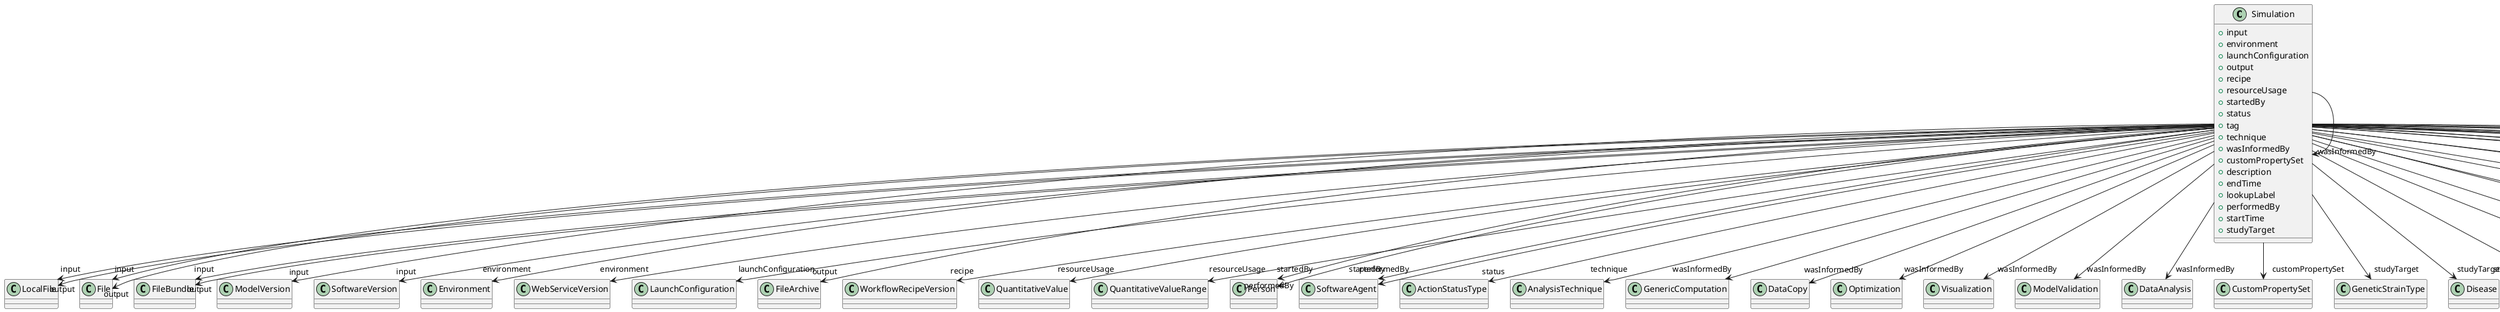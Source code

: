 @startuml
class Simulation {
+input
+environment
+launchConfiguration
+output
+recipe
+resourceUsage
+startedBy
+status
+tag
+technique
+wasInformedBy
+customPropertySet
+description
+endTime
+lookupLabel
+performedBy
+startTime
+studyTarget

}
Simulation -d-> "input" LocalFile
Simulation -d-> "input" File
Simulation -d-> "input" FileBundle
Simulation -d-> "input" ModelVersion
Simulation -d-> "input" SoftwareVersion
Simulation -d-> "environment" Environment
Simulation -d-> "environment" WebServiceVersion
Simulation -d-> "launchConfiguration" LaunchConfiguration
Simulation -d-> "output" LocalFile
Simulation -d-> "output" File
Simulation -d-> "output" FileArchive
Simulation -d-> "output" FileBundle
Simulation -d-> "recipe" WorkflowRecipeVersion
Simulation -d-> "resourceUsage" QuantitativeValue
Simulation -d-> "resourceUsage" QuantitativeValueRange
Simulation -d-> "startedBy" Person
Simulation -d-> "startedBy" SoftwareAgent
Simulation -d-> "status" ActionStatusType
Simulation -d-> "technique" AnalysisTechnique
Simulation -d-> "wasInformedBy" GenericComputation
Simulation -d-> "wasInformedBy" DataCopy
Simulation -d-> "wasInformedBy" Optimization
Simulation -d-> "wasInformedBy" Visualization
Simulation -d-> "wasInformedBy" ModelValidation
Simulation -d-> "wasInformedBy" Simulation
Simulation -d-> "wasInformedBy" DataAnalysis
Simulation -d-> "customPropertySet" CustomPropertySet
Simulation -d-> "performedBy" Person
Simulation -d-> "performedBy" SoftwareAgent
Simulation -d-> "studyTarget" GeneticStrainType
Simulation -d-> "studyTarget" Disease
Simulation -d-> "studyTarget" GustatoryStimulusType
Simulation -d-> "studyTarget" Handedness
Simulation -d-> "studyTarget" BreedingType
Simulation -d-> "studyTarget" Species
Simulation -d-> "studyTarget" ElectricalStimulusType
Simulation -d-> "studyTarget" OrganismSystem
Simulation -d-> "studyTarget" OpticalStimulusType
Simulation -d-> "studyTarget" DiseaseModel
Simulation -d-> "studyTarget" OrganismSubstance
Simulation -d-> "studyTarget" CellType
Simulation -d-> "studyTarget" Organ
Simulation -d-> "studyTarget" SubcellularEntity
Simulation -d-> "studyTarget" UBERONParcellation
Simulation -d-> "studyTarget" VisualStimulusType
Simulation -d-> "studyTarget" BiologicalSex
Simulation -d-> "studyTarget" TermSuggestion
Simulation -d-> "studyTarget" AuditoryStimulusType
Simulation -d-> "studyTarget" MolecularEntity
Simulation -d-> "studyTarget" CellCultureType
Simulation -d-> "studyTarget" TactileStimulusType
Simulation -d-> "studyTarget" OlfactoryStimulusType
Simulation -d-> "studyTarget" BiologicalOrder
Simulation -d-> "studyTarget" ParcellationEntityVersion
Simulation -d-> "studyTarget" ParcellationEntity
Simulation -d-> "studyTarget" CustomAnatomicalEntity

@enduml
